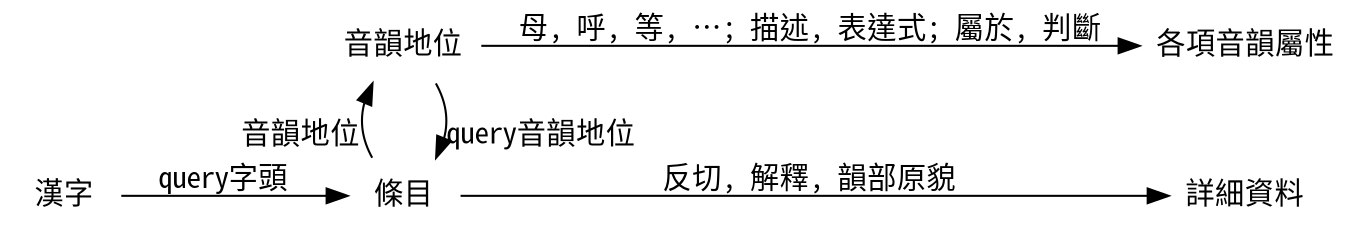 digraph {
    graph [fontname="Noto Sans CJK HK"]
    node [fontname="Noto Sans CJK HK"]
    edge [fontname="Noto Sans Mono CJK HK"]
    node [shape=plaintext]
    rankdir=LR

    音韻地位 -> 各項音韻屬性 [label="母, 呼, 等, …; 描述, 表達式; 屬於, 判斷"]

    漢字 -> 條目 [label="query字頭"]
    條目 -> 詳細資料 [label="反切, 解釋, 韻部原貌"]

    { rank=same 音韻地位 條目 }

    {
        edge[constraint=false]
        音韻地位 -> 條目 [xlabel="query音韻地位"]
        條目 -> 音韻地位 [xlabel="音韻地位"]
    }
}
